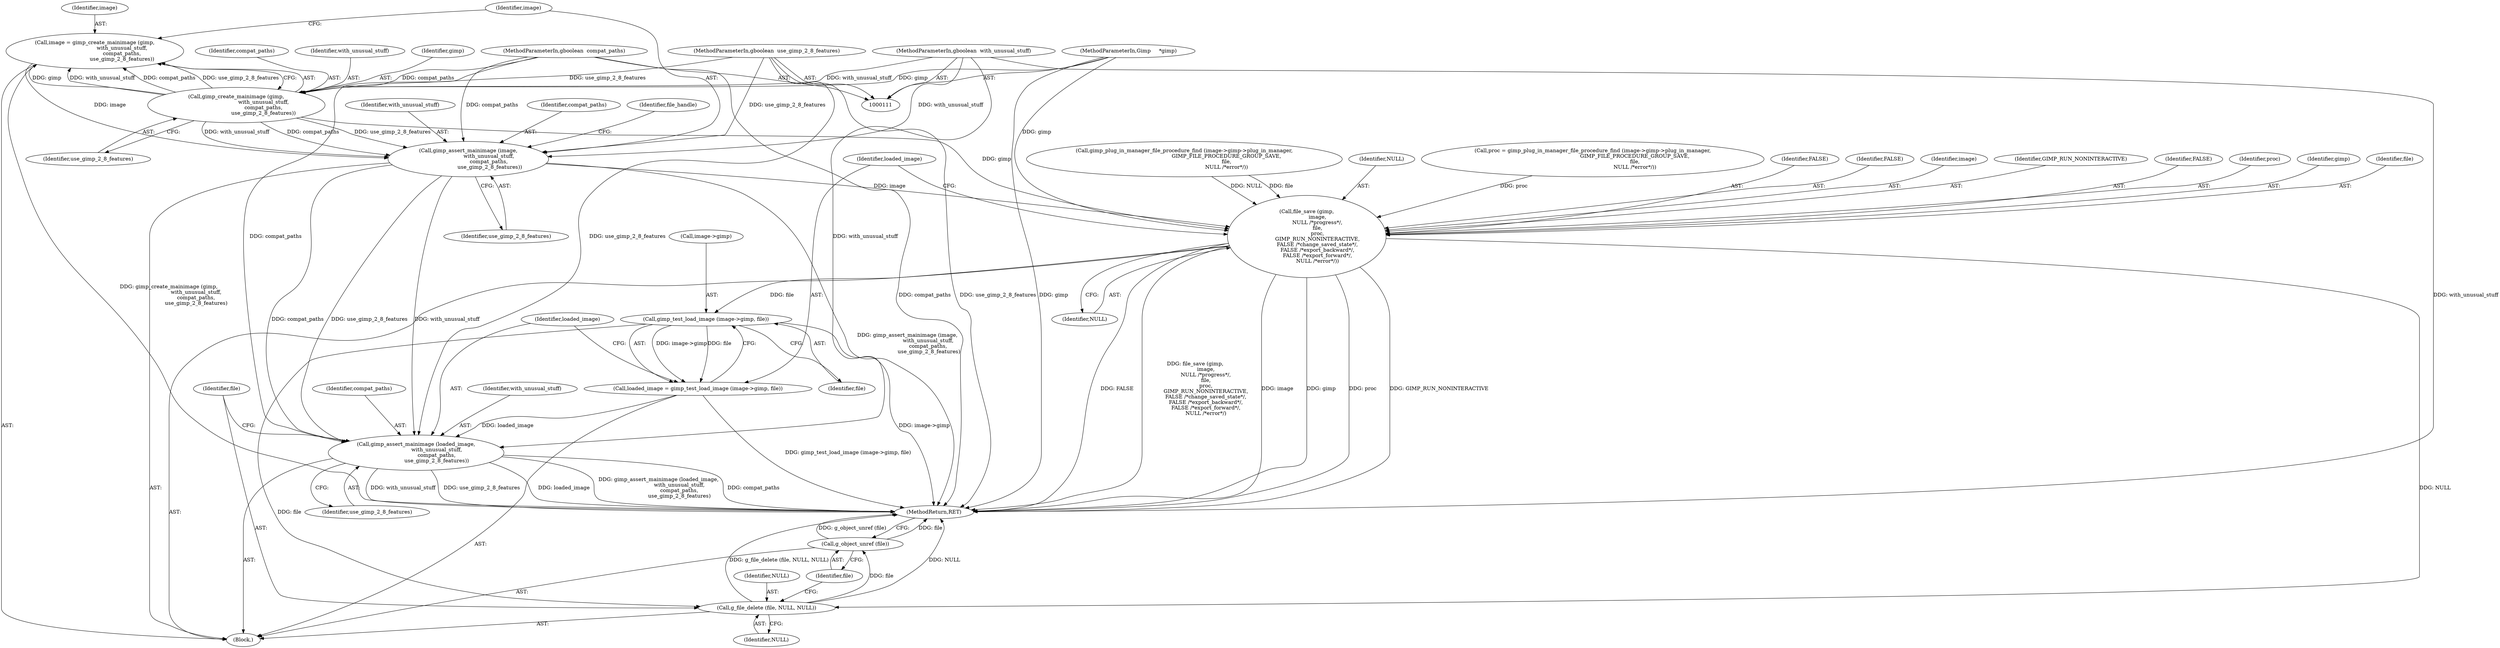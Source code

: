 digraph "0_gimp_c21eff4b031acb04fb4dfce8bd5fdfecc2b6524f@API" {
"1000133" [label="(Call,gimp_assert_mainimage (image,\n                         with_unusual_stuff,\n                         compat_paths,\n                          use_gimp_2_8_features))"];
"1000126" [label="(Call,image = gimp_create_mainimage (gimp,\n                                 with_unusual_stuff,\n                                 compat_paths,\n                                 use_gimp_2_8_features))"];
"1000128" [label="(Call,gimp_create_mainimage (gimp,\n                                 with_unusual_stuff,\n                                 compat_paths,\n                                 use_gimp_2_8_features))"];
"1000112" [label="(MethodParameterIn,Gimp     *gimp)"];
"1000113" [label="(MethodParameterIn,gboolean  with_unusual_stuff)"];
"1000114" [label="(MethodParameterIn,gboolean  compat_paths)"];
"1000115" [label="(MethodParameterIn,gboolean  use_gimp_2_8_features)"];
"1000169" [label="(Call,file_save (gimp,\n             image,\n             NULL /*progress*/,\n             file,\n             proc,\n             GIMP_RUN_NONINTERACTIVE,\n             FALSE /*change_saved_state*/,\n             FALSE /*export_backward*/,\n             FALSE /*export_forward*/,\n             NULL /*error*/))"];
"1000182" [label="(Call,gimp_test_load_image (image->gimp, file))"];
"1000180" [label="(Call,loaded_image = gimp_test_load_image (image->gimp, file))"];
"1000187" [label="(Call,gimp_assert_mainimage (loaded_image,\n                         with_unusual_stuff,\n                         compat_paths,\n                         use_gimp_2_8_features))"];
"1000192" [label="(Call,g_file_delete (file, NULL, NULL))"];
"1000196" [label="(Call,g_object_unref (file))"];
"1000160" [label="(Call,gimp_plug_in_manager_file_procedure_find (image->gimp->plug_in_manager,\n                                                   GIMP_FILE_PROCEDURE_GROUP_SAVE,\n                                                   file,\n                                                   NULL /*error*/))"];
"1000193" [label="(Identifier,file)"];
"1000195" [label="(Identifier,NULL)"];
"1000126" [label="(Call,image = gimp_create_mainimage (gimp,\n                                 with_unusual_stuff,\n                                 compat_paths,\n                                 use_gimp_2_8_features))"];
"1000187" [label="(Call,gimp_assert_mainimage (loaded_image,\n                         with_unusual_stuff,\n                         compat_paths,\n                         use_gimp_2_8_features))"];
"1000179" [label="(Identifier,NULL)"];
"1000172" [label="(Identifier,NULL)"];
"1000158" [label="(Call,proc = gimp_plug_in_manager_file_procedure_find (image->gimp->plug_in_manager,\n                                                   GIMP_FILE_PROCEDURE_GROUP_SAVE,\n                                                   file,\n                                                   NULL /*error*/))"];
"1000183" [label="(Call,image->gimp)"];
"1000114" [label="(MethodParameterIn,gboolean  compat_paths)"];
"1000113" [label="(MethodParameterIn,gboolean  with_unusual_stuff)"];
"1000178" [label="(Identifier,FALSE)"];
"1000132" [label="(Identifier,use_gimp_2_8_features)"];
"1000112" [label="(MethodParameterIn,Gimp     *gimp)"];
"1000130" [label="(Identifier,with_unusual_stuff)"];
"1000177" [label="(Identifier,FALSE)"];
"1000115" [label="(MethodParameterIn,gboolean  use_gimp_2_8_features)"];
"1000180" [label="(Call,loaded_image = gimp_test_load_image (image->gimp, file))"];
"1000196" [label="(Call,g_object_unref (file))"];
"1000171" [label="(Identifier,image)"];
"1000169" [label="(Call,file_save (gimp,\n             image,\n             NULL /*progress*/,\n             file,\n             proc,\n             GIMP_RUN_NONINTERACTIVE,\n             FALSE /*change_saved_state*/,\n             FALSE /*export_backward*/,\n             FALSE /*export_forward*/,\n             NULL /*error*/))"];
"1000116" [label="(Block,)"];
"1000129" [label="(Identifier,gimp)"];
"1000175" [label="(Identifier,GIMP_RUN_NONINTERACTIVE)"];
"1000198" [label="(MethodReturn,RET)"];
"1000131" [label="(Identifier,compat_paths)"];
"1000176" [label="(Identifier,FALSE)"];
"1000137" [label="(Identifier,use_gimp_2_8_features)"];
"1000194" [label="(Identifier,NULL)"];
"1000135" [label="(Identifier,with_unusual_stuff)"];
"1000174" [label="(Identifier,proc)"];
"1000133" [label="(Call,gimp_assert_mainimage (image,\n                         with_unusual_stuff,\n                         compat_paths,\n                          use_gimp_2_8_features))"];
"1000136" [label="(Identifier,compat_paths)"];
"1000188" [label="(Identifier,loaded_image)"];
"1000181" [label="(Identifier,loaded_image)"];
"1000197" [label="(Identifier,file)"];
"1000139" [label="(Identifier,file_handle)"];
"1000127" [label="(Identifier,image)"];
"1000182" [label="(Call,gimp_test_load_image (image->gimp, file))"];
"1000189" [label="(Identifier,with_unusual_stuff)"];
"1000191" [label="(Identifier,use_gimp_2_8_features)"];
"1000170" [label="(Identifier,gimp)"];
"1000173" [label="(Identifier,file)"];
"1000186" [label="(Identifier,file)"];
"1000128" [label="(Call,gimp_create_mainimage (gimp,\n                                 with_unusual_stuff,\n                                 compat_paths,\n                                 use_gimp_2_8_features))"];
"1000190" [label="(Identifier,compat_paths)"];
"1000192" [label="(Call,g_file_delete (file, NULL, NULL))"];
"1000134" [label="(Identifier,image)"];
"1000133" -> "1000116"  [label="AST: "];
"1000133" -> "1000137"  [label="CFG: "];
"1000134" -> "1000133"  [label="AST: "];
"1000135" -> "1000133"  [label="AST: "];
"1000136" -> "1000133"  [label="AST: "];
"1000137" -> "1000133"  [label="AST: "];
"1000139" -> "1000133"  [label="CFG: "];
"1000133" -> "1000198"  [label="DDG: gimp_assert_mainimage (image,\n                         with_unusual_stuff,\n                         compat_paths,\n                          use_gimp_2_8_features)"];
"1000126" -> "1000133"  [label="DDG: image"];
"1000128" -> "1000133"  [label="DDG: with_unusual_stuff"];
"1000128" -> "1000133"  [label="DDG: compat_paths"];
"1000128" -> "1000133"  [label="DDG: use_gimp_2_8_features"];
"1000113" -> "1000133"  [label="DDG: with_unusual_stuff"];
"1000114" -> "1000133"  [label="DDG: compat_paths"];
"1000115" -> "1000133"  [label="DDG: use_gimp_2_8_features"];
"1000133" -> "1000169"  [label="DDG: image"];
"1000133" -> "1000187"  [label="DDG: with_unusual_stuff"];
"1000133" -> "1000187"  [label="DDG: compat_paths"];
"1000133" -> "1000187"  [label="DDG: use_gimp_2_8_features"];
"1000126" -> "1000116"  [label="AST: "];
"1000126" -> "1000128"  [label="CFG: "];
"1000127" -> "1000126"  [label="AST: "];
"1000128" -> "1000126"  [label="AST: "];
"1000134" -> "1000126"  [label="CFG: "];
"1000126" -> "1000198"  [label="DDG: gimp_create_mainimage (gimp,\n                                 with_unusual_stuff,\n                                 compat_paths,\n                                 use_gimp_2_8_features)"];
"1000128" -> "1000126"  [label="DDG: gimp"];
"1000128" -> "1000126"  [label="DDG: with_unusual_stuff"];
"1000128" -> "1000126"  [label="DDG: compat_paths"];
"1000128" -> "1000126"  [label="DDG: use_gimp_2_8_features"];
"1000128" -> "1000132"  [label="CFG: "];
"1000129" -> "1000128"  [label="AST: "];
"1000130" -> "1000128"  [label="AST: "];
"1000131" -> "1000128"  [label="AST: "];
"1000132" -> "1000128"  [label="AST: "];
"1000112" -> "1000128"  [label="DDG: gimp"];
"1000113" -> "1000128"  [label="DDG: with_unusual_stuff"];
"1000114" -> "1000128"  [label="DDG: compat_paths"];
"1000115" -> "1000128"  [label="DDG: use_gimp_2_8_features"];
"1000128" -> "1000169"  [label="DDG: gimp"];
"1000112" -> "1000111"  [label="AST: "];
"1000112" -> "1000198"  [label="DDG: gimp"];
"1000112" -> "1000169"  [label="DDG: gimp"];
"1000113" -> "1000111"  [label="AST: "];
"1000113" -> "1000198"  [label="DDG: with_unusual_stuff"];
"1000113" -> "1000187"  [label="DDG: with_unusual_stuff"];
"1000114" -> "1000111"  [label="AST: "];
"1000114" -> "1000198"  [label="DDG: compat_paths"];
"1000114" -> "1000187"  [label="DDG: compat_paths"];
"1000115" -> "1000111"  [label="AST: "];
"1000115" -> "1000198"  [label="DDG: use_gimp_2_8_features"];
"1000115" -> "1000187"  [label="DDG: use_gimp_2_8_features"];
"1000169" -> "1000116"  [label="AST: "];
"1000169" -> "1000179"  [label="CFG: "];
"1000170" -> "1000169"  [label="AST: "];
"1000171" -> "1000169"  [label="AST: "];
"1000172" -> "1000169"  [label="AST: "];
"1000173" -> "1000169"  [label="AST: "];
"1000174" -> "1000169"  [label="AST: "];
"1000175" -> "1000169"  [label="AST: "];
"1000176" -> "1000169"  [label="AST: "];
"1000177" -> "1000169"  [label="AST: "];
"1000178" -> "1000169"  [label="AST: "];
"1000179" -> "1000169"  [label="AST: "];
"1000181" -> "1000169"  [label="CFG: "];
"1000169" -> "1000198"  [label="DDG: FALSE"];
"1000169" -> "1000198"  [label="DDG: file_save (gimp,\n             image,\n             NULL /*progress*/,\n             file,\n             proc,\n             GIMP_RUN_NONINTERACTIVE,\n             FALSE /*change_saved_state*/,\n             FALSE /*export_backward*/,\n             FALSE /*export_forward*/,\n             NULL /*error*/)"];
"1000169" -> "1000198"  [label="DDG: image"];
"1000169" -> "1000198"  [label="DDG: gimp"];
"1000169" -> "1000198"  [label="DDG: proc"];
"1000169" -> "1000198"  [label="DDG: GIMP_RUN_NONINTERACTIVE"];
"1000160" -> "1000169"  [label="DDG: NULL"];
"1000160" -> "1000169"  [label="DDG: file"];
"1000158" -> "1000169"  [label="DDG: proc"];
"1000169" -> "1000182"  [label="DDG: file"];
"1000169" -> "1000192"  [label="DDG: NULL"];
"1000182" -> "1000180"  [label="AST: "];
"1000182" -> "1000186"  [label="CFG: "];
"1000183" -> "1000182"  [label="AST: "];
"1000186" -> "1000182"  [label="AST: "];
"1000180" -> "1000182"  [label="CFG: "];
"1000182" -> "1000198"  [label="DDG: image->gimp"];
"1000182" -> "1000180"  [label="DDG: image->gimp"];
"1000182" -> "1000180"  [label="DDG: file"];
"1000182" -> "1000192"  [label="DDG: file"];
"1000180" -> "1000116"  [label="AST: "];
"1000181" -> "1000180"  [label="AST: "];
"1000188" -> "1000180"  [label="CFG: "];
"1000180" -> "1000198"  [label="DDG: gimp_test_load_image (image->gimp, file)"];
"1000180" -> "1000187"  [label="DDG: loaded_image"];
"1000187" -> "1000116"  [label="AST: "];
"1000187" -> "1000191"  [label="CFG: "];
"1000188" -> "1000187"  [label="AST: "];
"1000189" -> "1000187"  [label="AST: "];
"1000190" -> "1000187"  [label="AST: "];
"1000191" -> "1000187"  [label="AST: "];
"1000193" -> "1000187"  [label="CFG: "];
"1000187" -> "1000198"  [label="DDG: loaded_image"];
"1000187" -> "1000198"  [label="DDG: gimp_assert_mainimage (loaded_image,\n                         with_unusual_stuff,\n                         compat_paths,\n                         use_gimp_2_8_features)"];
"1000187" -> "1000198"  [label="DDG: compat_paths"];
"1000187" -> "1000198"  [label="DDG: with_unusual_stuff"];
"1000187" -> "1000198"  [label="DDG: use_gimp_2_8_features"];
"1000192" -> "1000116"  [label="AST: "];
"1000192" -> "1000195"  [label="CFG: "];
"1000193" -> "1000192"  [label="AST: "];
"1000194" -> "1000192"  [label="AST: "];
"1000195" -> "1000192"  [label="AST: "];
"1000197" -> "1000192"  [label="CFG: "];
"1000192" -> "1000198"  [label="DDG: NULL"];
"1000192" -> "1000198"  [label="DDG: g_file_delete (file, NULL, NULL)"];
"1000192" -> "1000196"  [label="DDG: file"];
"1000196" -> "1000116"  [label="AST: "];
"1000196" -> "1000197"  [label="CFG: "];
"1000197" -> "1000196"  [label="AST: "];
"1000198" -> "1000196"  [label="CFG: "];
"1000196" -> "1000198"  [label="DDG: file"];
"1000196" -> "1000198"  [label="DDG: g_object_unref (file)"];
}
